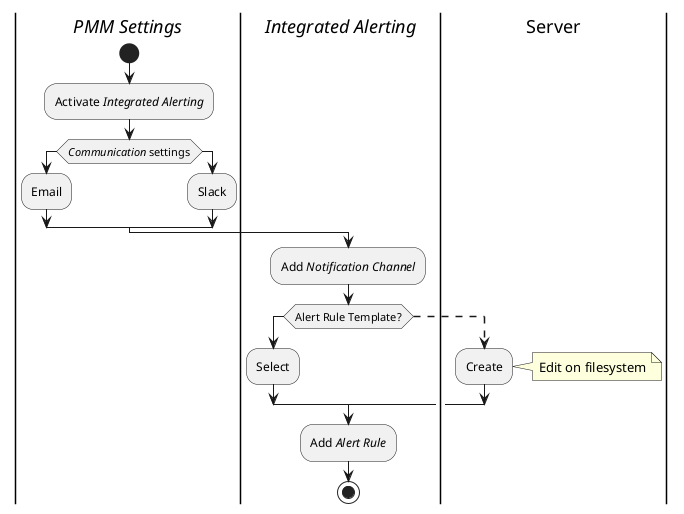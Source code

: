 ' Diagram showing sequence of tasks to set up Integrated Alerting
' Not published (WIP)
@startuml
skinparam Shadowing false
skinparam ConditionEndStyle hline

|//PMM Settings//|
start
:Activate //Integrated Alerting//;

if (//Communication// settings) then
    :Email;
else
    :Slack;
endif

|//Integrated Alerting//|
:Add //Notification Channel//;

if (Alert Rule Template?) then
    :Select;
else
    |Server|
    -[dashed]->
    :Create;
    note right
        Edit on filesystem
    end note

    -[dashed]->
endif

|//Integrated Alerting//|


:Add //Alert Rule//;




stop
@enduml
